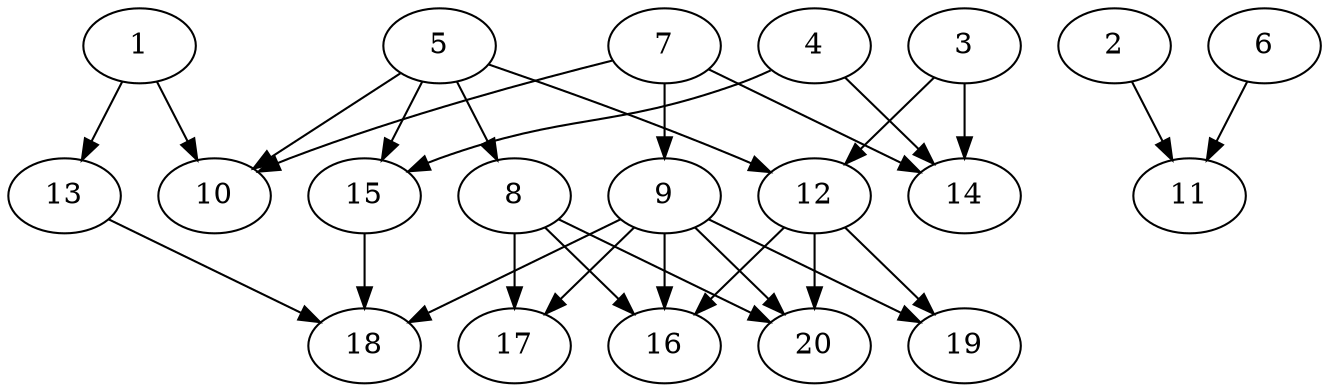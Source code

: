 // DAG automatically generated by daggen at Sat Jul 27 15:38:39 2019
// ./daggen --dot -n 20 --ccr 0.3 --fat 0.7 --regular 0.5 --density 0.4 --mindata 5242880 --maxdata 52428800 
digraph G {
  1 [size="165229227", alpha="0.01", expect_size="49568768"] 
  1 -> 10 [size ="49568768"]
  1 -> 13 [size ="49568768"]
  2 [size="32399360", alpha="0.05", expect_size="9719808"] 
  2 -> 11 [size ="9719808"]
  3 [size="149046613", alpha="0.11", expect_size="44713984"] 
  3 -> 12 [size ="44713984"]
  3 -> 14 [size ="44713984"]
  4 [size="151210667", alpha="0.01", expect_size="45363200"] 
  4 -> 14 [size ="45363200"]
  4 -> 15 [size ="45363200"]
  5 [size="90463573", alpha="0.16", expect_size="27139072"] 
  5 -> 8 [size ="27139072"]
  5 -> 10 [size ="27139072"]
  5 -> 12 [size ="27139072"]
  5 -> 15 [size ="27139072"]
  6 [size="101638827", alpha="0.01", expect_size="30491648"] 
  6 -> 11 [size ="30491648"]
  7 [size="137809920", alpha="0.18", expect_size="41342976"] 
  7 -> 9 [size ="41342976"]
  7 -> 10 [size ="41342976"]
  7 -> 14 [size ="41342976"]
  8 [size="106229760", alpha="0.05", expect_size="31868928"] 
  8 -> 16 [size ="31868928"]
  8 -> 17 [size ="31868928"]
  8 -> 20 [size ="31868928"]
  9 [size="31607467", alpha="0.11", expect_size="9482240"] 
  9 -> 16 [size ="9482240"]
  9 -> 17 [size ="9482240"]
  9 -> 18 [size ="9482240"]
  9 -> 19 [size ="9482240"]
  9 -> 20 [size ="9482240"]
  10 [size="45339307", alpha="0.03", expect_size="13601792"] 
  11 [size="122617173", alpha="0.06", expect_size="36785152"] 
  12 [size="127839573", alpha="0.07", expect_size="38351872"] 
  12 -> 16 [size ="38351872"]
  12 -> 19 [size ="38351872"]
  12 -> 20 [size ="38351872"]
  13 [size="167410347", alpha="0.16", expect_size="50223104"] 
  13 -> 18 [size ="50223104"]
  14 [size="94887253", alpha="0.10", expect_size="28466176"] 
  15 [size="105581227", alpha="0.09", expect_size="31674368"] 
  15 -> 18 [size ="31674368"]
  16 [size="76004693", alpha="0.07", expect_size="22801408"] 
  17 [size="87207253", alpha="0.04", expect_size="26162176"] 
  18 [size="71792640", alpha="0.14", expect_size="21537792"] 
  19 [size="108025173", alpha="0.08", expect_size="32407552"] 
  20 [size="38942720", alpha="0.13", expect_size="11682816"] 
}
